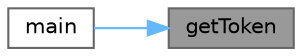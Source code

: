 digraph "getToken"
{
 // LATEX_PDF_SIZE
  bgcolor="transparent";
  edge [fontname=Helvetica,fontsize=10,labelfontname=Helvetica,labelfontsize=10];
  node [fontname=Helvetica,fontsize=10,shape=box,height=0.2,width=0.4];
  rankdir="RL";
  Node1 [label="getToken",height=0.2,width=0.4,color="gray40", fillcolor="grey60", style="filled", fontcolor="black",tooltip="Функция получения токена для Telegram API."];
  Node1 -> Node2 [dir="back",color="steelblue1",style="solid"];
  Node2 [label="main",height=0.2,width=0.4,color="grey40", fillcolor="white", style="filled",URL="$cursovaya_8cpp.html#ae66f6b31b5ad750f1fe042a706a4e3d4",tooltip="Точка входа в приложение"];
}
